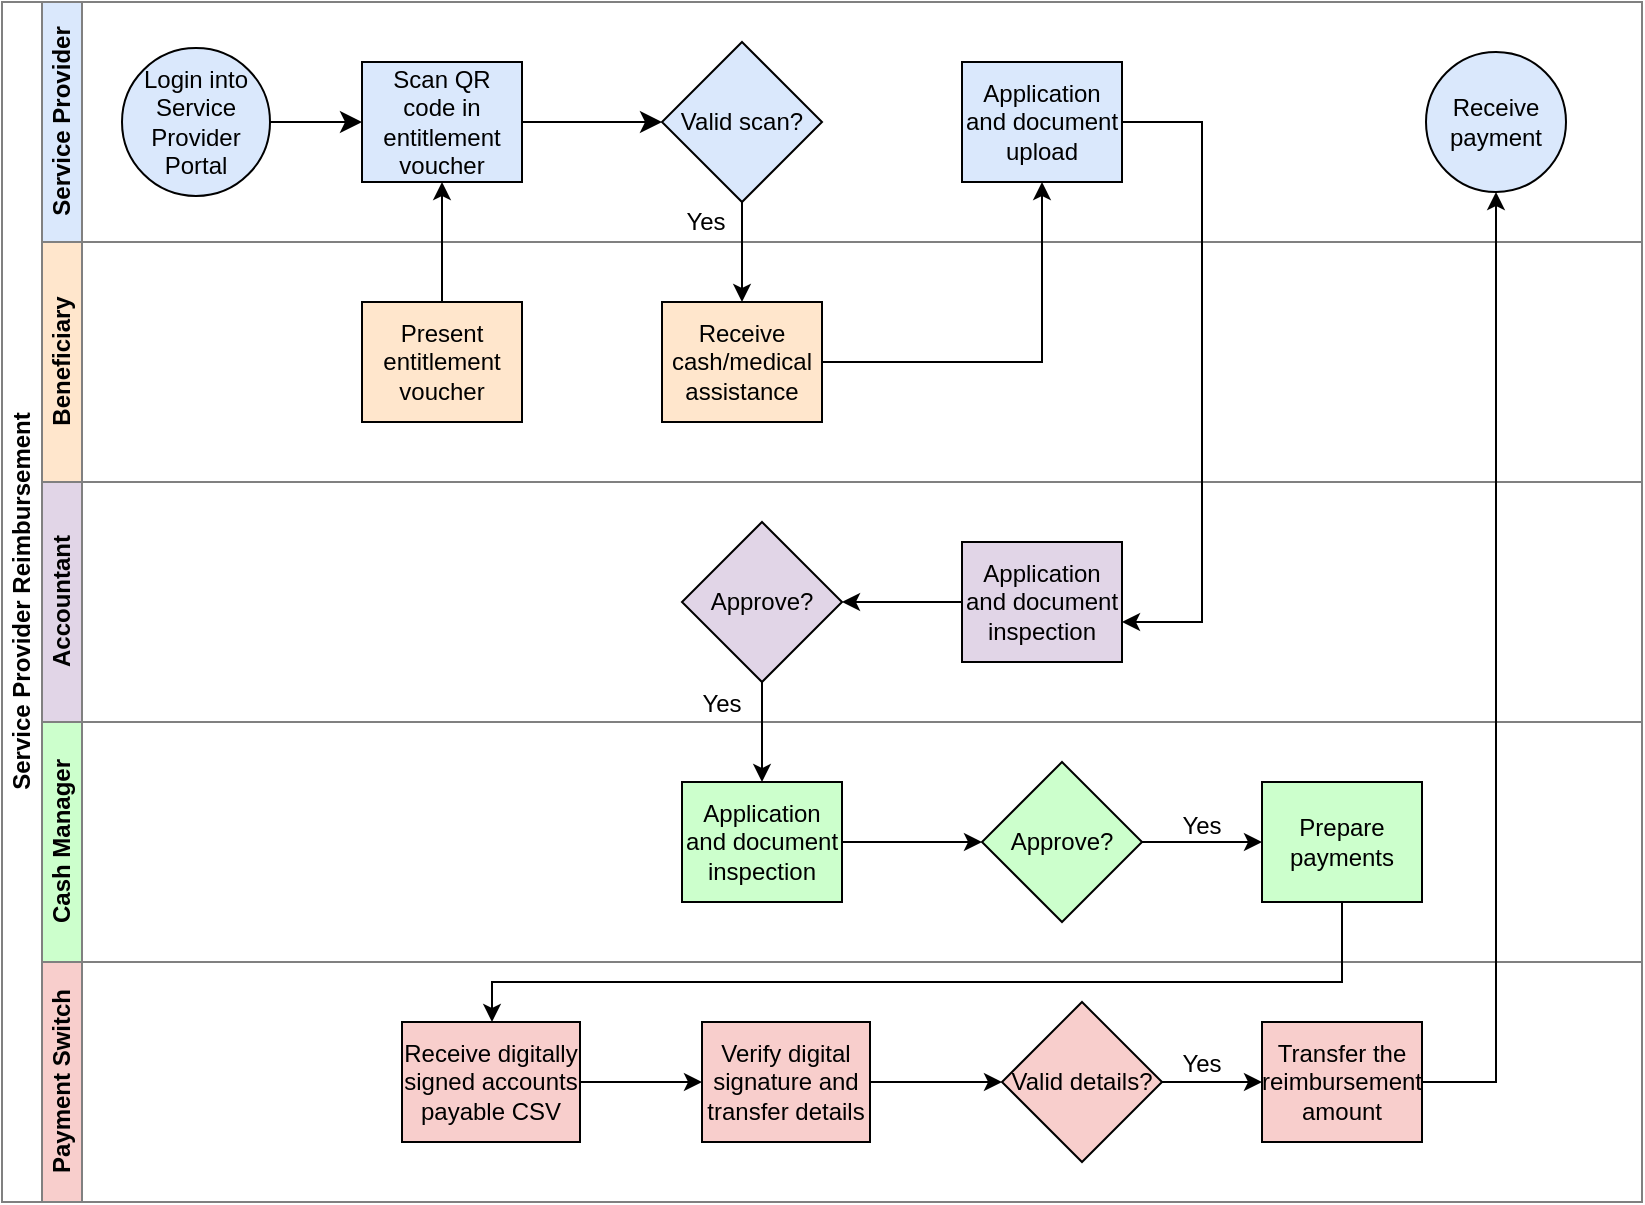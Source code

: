 <mxfile version="21.7.4" type="github">
  <diagram name="Page-1" id="q62bRp7j73unvZBwmudN">
    <mxGraphModel dx="880" dy="1546" grid="1" gridSize="10" guides="1" tooltips="1" connect="1" arrows="1" fold="1" page="1" pageScale="1" pageWidth="850" pageHeight="1100" math="0" shadow="0">
      <root>
        <mxCell id="0" />
        <mxCell id="1" parent="0" />
        <mxCell id="JUslkRQYs56KoztYHOo0-72" style="edgeStyle=orthogonalEdgeStyle;rounded=0;orthogonalLoop=1;jettySize=auto;html=1;exitX=1;exitY=0.5;exitDx=0;exitDy=0;entryX=0;entryY=0.5;entryDx=0;entryDy=0;" parent="1" source="JUslkRQYs56KoztYHOo0-69" edge="1">
          <mxGeometry relative="1" as="geometry">
            <mxPoint x="790" y="510" as="targetPoint" />
          </mxGeometry>
        </mxCell>
        <mxCell id="JUslkRQYs56KoztYHOo0-69" value="Valid details?" style="rhombus;whiteSpace=wrap;html=1;fontFamily=Helvetica;fontSize=12;fontColor=#000000;align=center;container=0;fillColor=#F8CECC;" parent="1" vertex="1">
          <mxGeometry x="660" y="470" width="80" height="80" as="geometry" />
        </mxCell>
        <mxCell id="oAgQb-vEMm98gggxlKGn-1" value="" style="group" vertex="1" connectable="0" parent="1">
          <mxGeometry x="160" y="-30" width="820" height="600" as="geometry" />
        </mxCell>
        <mxCell id="oAgQb-vEMm98gggxlKGn-2" value="Service Provider Reimbursement" style="swimlane;html=1;childLayout=stackLayout;resizeParent=1;resizeParentMax=0;horizontal=0;startSize=20;horizontalStack=0;fillColor=#FFFFFF;swimlaneFillColor=default;container=0;strokeColor=#808080;" vertex="1" parent="oAgQb-vEMm98gggxlKGn-1">
          <mxGeometry width="820" height="600" as="geometry" />
        </mxCell>
        <mxCell id="oAgQb-vEMm98gggxlKGn-3" value="Service Provider" style="swimlane;html=1;startSize=20;horizontal=0;fillColor=#dae8fc;strokeColor=#808080;labelBackgroundColor=none;swimlaneFillColor=#FFFFFF;container=0;" vertex="1" parent="oAgQb-vEMm98gggxlKGn-1">
          <mxGeometry x="20" width="800" height="120" as="geometry" />
        </mxCell>
        <mxCell id="oAgQb-vEMm98gggxlKGn-4" value="Application and document upload" style="rounded=0;whiteSpace=wrap;html=1;fontFamily=Helvetica;fontSize=12;align=center;container=0;fillColor=#dae8fc;strokeColor=#000000;" vertex="1" parent="oAgQb-vEMm98gggxlKGn-3">
          <mxGeometry x="460" y="30" width="80" height="60" as="geometry" />
        </mxCell>
        <mxCell id="oAgQb-vEMm98gggxlKGn-5" value="Valid scan?" style="rhombus;whiteSpace=wrap;html=1;fontFamily=Helvetica;fontSize=12;align=center;container=0;fillColor=#DAE8FC;strokeColor=#000000;" vertex="1" parent="oAgQb-vEMm98gggxlKGn-3">
          <mxGeometry x="310" y="20" width="80" height="80" as="geometry" />
        </mxCell>
        <mxCell id="oAgQb-vEMm98gggxlKGn-6" value="Yes" style="text;html=1;strokeColor=none;fillColor=none;align=center;verticalAlign=middle;whiteSpace=wrap;rounded=0;container=0;" vertex="1" parent="oAgQb-vEMm98gggxlKGn-3">
          <mxGeometry x="302" y="95" width="60" height="30" as="geometry" />
        </mxCell>
        <mxCell id="oAgQb-vEMm98gggxlKGn-7" value="Beneficiary" style="swimlane;html=1;startSize=20;horizontal=0;fillColor=#ffe6cc;strokeColor=#808080;swimlaneFillColor=#FFFFFF;container=0;" vertex="1" parent="oAgQb-vEMm98gggxlKGn-1">
          <mxGeometry x="20" y="120" width="800" height="120" as="geometry" />
        </mxCell>
        <mxCell id="oAgQb-vEMm98gggxlKGn-8" style="edgeStyle=orthogonalEdgeStyle;rounded=0;orthogonalLoop=1;jettySize=auto;html=1;exitX=0.5;exitY=0;exitDx=0;exitDy=0;" edge="1" parent="oAgQb-vEMm98gggxlKGn-7" source="oAgQb-vEMm98gggxlKGn-9">
          <mxGeometry relative="1" as="geometry">
            <mxPoint x="200" y="-30" as="targetPoint" />
          </mxGeometry>
        </mxCell>
        <mxCell id="oAgQb-vEMm98gggxlKGn-9" value="Present entitlement voucher" style="rounded=0;whiteSpace=wrap;html=1;fontFamily=Helvetica;fontSize=12;align=center;container=0;fillColor=#ffe6cc;strokeColor=#000000;" vertex="1" parent="oAgQb-vEMm98gggxlKGn-7">
          <mxGeometry x="160" y="30" width="80" height="60" as="geometry" />
        </mxCell>
        <mxCell id="oAgQb-vEMm98gggxlKGn-10" value="Receive cash/medical assistance" style="rounded=0;whiteSpace=wrap;html=1;fontFamily=Helvetica;fontSize=12;align=center;container=0;fillColor=#FFE6CC;strokeColor=#000000;" vertex="1" parent="oAgQb-vEMm98gggxlKGn-7">
          <mxGeometry x="310" y="30" width="80" height="60" as="geometry" />
        </mxCell>
        <mxCell id="oAgQb-vEMm98gggxlKGn-11" value="Accountant" style="swimlane;html=1;startSize=20;horizontal=0;fillColor=#e1d5e7;strokeColor=#808080;swimlaneFillColor=#FFFFFF;container=0;" vertex="1" parent="oAgQb-vEMm98gggxlKGn-1">
          <mxGeometry x="20" y="240" width="800" height="120" as="geometry" />
        </mxCell>
        <mxCell id="oAgQb-vEMm98gggxlKGn-12" style="edgeStyle=orthogonalEdgeStyle;rounded=0;orthogonalLoop=1;jettySize=auto;html=1;exitX=0;exitY=0.5;exitDx=0;exitDy=0;entryX=1;entryY=0.5;entryDx=0;entryDy=0;" edge="1" parent="oAgQb-vEMm98gggxlKGn-11" source="oAgQb-vEMm98gggxlKGn-13" target="oAgQb-vEMm98gggxlKGn-14">
          <mxGeometry relative="1" as="geometry" />
        </mxCell>
        <mxCell id="oAgQb-vEMm98gggxlKGn-13" value="Application and document inspection" style="rounded=0;whiteSpace=wrap;html=1;fontFamily=Helvetica;fontSize=12;align=center;container=0;fillColor=#e1d5e7;strokeColor=#000000;" vertex="1" parent="oAgQb-vEMm98gggxlKGn-11">
          <mxGeometry x="460" y="30" width="80" height="60" as="geometry" />
        </mxCell>
        <mxCell id="oAgQb-vEMm98gggxlKGn-14" value="Approve?" style="rhombus;whiteSpace=wrap;html=1;fontFamily=Helvetica;fontSize=12;align=center;container=0;fillColor=#e1d5e7;strokeColor=#000000;" vertex="1" parent="oAgQb-vEMm98gggxlKGn-11">
          <mxGeometry x="320" y="20" width="80" height="80" as="geometry" />
        </mxCell>
        <mxCell id="oAgQb-vEMm98gggxlKGn-15" value="Yes" style="text;html=1;strokeColor=none;fillColor=none;align=center;verticalAlign=middle;whiteSpace=wrap;rounded=0;container=0;" vertex="1" parent="oAgQb-vEMm98gggxlKGn-11">
          <mxGeometry x="310" y="96" width="60" height="30" as="geometry" />
        </mxCell>
        <mxCell id="oAgQb-vEMm98gggxlKGn-16" value="Cash Manager" style="swimlane;html=1;startSize=20;horizontal=0;swimlaneFillColor=#FFFFFF;fillColor=#CCFFCC;strokeColor=#808080;container=0;" vertex="1" parent="oAgQb-vEMm98gggxlKGn-1">
          <mxGeometry x="20" y="360" width="800" height="120" as="geometry">
            <mxRectangle x="20" y="360" width="430" height="40" as="alternateBounds" />
          </mxGeometry>
        </mxCell>
        <mxCell id="oAgQb-vEMm98gggxlKGn-17" style="edgeStyle=orthogonalEdgeStyle;rounded=0;orthogonalLoop=1;jettySize=auto;html=1;exitX=1;exitY=0.5;exitDx=0;exitDy=0;entryX=0;entryY=0.5;entryDx=0;entryDy=0;" edge="1" parent="oAgQb-vEMm98gggxlKGn-16" source="oAgQb-vEMm98gggxlKGn-18" target="oAgQb-vEMm98gggxlKGn-22">
          <mxGeometry relative="1" as="geometry" />
        </mxCell>
        <mxCell id="oAgQb-vEMm98gggxlKGn-18" value="Approve?" style="rhombus;whiteSpace=wrap;html=1;fontFamily=Helvetica;fontSize=12;fontColor=#000000;align=center;container=0;fillColor=#CCFFCC;" vertex="1" parent="oAgQb-vEMm98gggxlKGn-16">
          <mxGeometry x="470" y="20" width="80" height="80" as="geometry" />
        </mxCell>
        <mxCell id="oAgQb-vEMm98gggxlKGn-19" style="edgeStyle=orthogonalEdgeStyle;rounded=0;orthogonalLoop=1;jettySize=auto;html=1;exitX=1;exitY=0.5;exitDx=0;exitDy=0;" edge="1" parent="oAgQb-vEMm98gggxlKGn-16" source="oAgQb-vEMm98gggxlKGn-20">
          <mxGeometry relative="1" as="geometry">
            <mxPoint x="470" y="60" as="targetPoint" />
          </mxGeometry>
        </mxCell>
        <mxCell id="oAgQb-vEMm98gggxlKGn-20" value="Application and document inspection" style="rounded=0;whiteSpace=wrap;html=1;fontFamily=Helvetica;fontSize=12;fontColor=#000000;align=center;container=0;fillColor=#CCFFCC;" vertex="1" parent="oAgQb-vEMm98gggxlKGn-16">
          <mxGeometry x="320" y="30" width="80" height="60" as="geometry" />
        </mxCell>
        <mxCell id="oAgQb-vEMm98gggxlKGn-21" value="Yes" style="text;html=1;strokeColor=none;fillColor=none;align=center;verticalAlign=middle;whiteSpace=wrap;rounded=0;container=0;" vertex="1" parent="oAgQb-vEMm98gggxlKGn-16">
          <mxGeometry x="550" y="37" width="60" height="30" as="geometry" />
        </mxCell>
        <mxCell id="oAgQb-vEMm98gggxlKGn-22" value="Prepare payments" style="rounded=0;whiteSpace=wrap;html=1;fontFamily=Helvetica;fontSize=12;fontColor=#000000;align=center;container=0;fillColor=#CCFFCC;" vertex="1" parent="oAgQb-vEMm98gggxlKGn-16">
          <mxGeometry x="610" y="30" width="80" height="60" as="geometry" />
        </mxCell>
        <mxCell id="oAgQb-vEMm98gggxlKGn-23" value="Payment Switch" style="swimlane;html=1;startSize=20;horizontal=0;fillColor=#F8CECC;swimlaneFillColor=#FFFFFF;strokeColor=#808080;container=0;" vertex="1" parent="oAgQb-vEMm98gggxlKGn-1">
          <mxGeometry x="20" y="480" width="800" height="120" as="geometry" />
        </mxCell>
        <mxCell id="oAgQb-vEMm98gggxlKGn-24" value="Transfer the reimbursement amount" style="rounded=0;whiteSpace=wrap;html=1;fontFamily=Helvetica;fontSize=12;fontColor=#000000;align=center;container=0;fillColor=#F8CECC;" vertex="1" parent="oAgQb-vEMm98gggxlKGn-23">
          <mxGeometry x="610" y="30" width="80" height="60" as="geometry" />
        </mxCell>
        <mxCell id="oAgQb-vEMm98gggxlKGn-25" style="edgeStyle=orthogonalEdgeStyle;rounded=0;orthogonalLoop=1;jettySize=auto;html=1;exitX=1;exitY=0.5;exitDx=0;exitDy=0;" edge="1" parent="oAgQb-vEMm98gggxlKGn-23" source="oAgQb-vEMm98gggxlKGn-26">
          <mxGeometry relative="1" as="geometry">
            <mxPoint x="330" y="60" as="targetPoint" />
          </mxGeometry>
        </mxCell>
        <mxCell id="oAgQb-vEMm98gggxlKGn-26" value="Receive digitally signed accounts payable CSV" style="rounded=0;whiteSpace=wrap;html=1;fontFamily=Helvetica;fontSize=12;fontColor=#000000;align=center;container=0;fillColor=#F8CECC;" vertex="1" parent="oAgQb-vEMm98gggxlKGn-23">
          <mxGeometry x="180" y="30" width="89" height="60" as="geometry" />
        </mxCell>
        <mxCell id="oAgQb-vEMm98gggxlKGn-27" style="edgeStyle=orthogonalEdgeStyle;rounded=0;orthogonalLoop=1;jettySize=auto;html=1;exitX=1;exitY=0.5;exitDx=0;exitDy=0;" edge="1" parent="oAgQb-vEMm98gggxlKGn-23" source="oAgQb-vEMm98gggxlKGn-28">
          <mxGeometry relative="1" as="geometry">
            <mxPoint x="480" y="60" as="targetPoint" />
          </mxGeometry>
        </mxCell>
        <mxCell id="oAgQb-vEMm98gggxlKGn-28" value="Verify digital signature and transfer details" style="rounded=0;whiteSpace=wrap;html=1;fontFamily=Helvetica;fontSize=12;fontColor=#000000;align=center;container=0;fillColor=#F8CECC;" vertex="1" parent="oAgQb-vEMm98gggxlKGn-23">
          <mxGeometry x="330" y="30" width="84" height="60" as="geometry" />
        </mxCell>
        <mxCell id="oAgQb-vEMm98gggxlKGn-29" value="Yes" style="text;html=1;strokeColor=none;fillColor=none;align=center;verticalAlign=middle;whiteSpace=wrap;rounded=0;container=0;" vertex="1" parent="oAgQb-vEMm98gggxlKGn-23">
          <mxGeometry x="550" y="36" width="60" height="30" as="geometry" />
        </mxCell>
        <mxCell id="oAgQb-vEMm98gggxlKGn-30" value="Login into Service Provider Portal" style="ellipse;whiteSpace=wrap;html=1;container=0;fillColor=#dae8fc;strokeColor=#000000;" vertex="1" parent="oAgQb-vEMm98gggxlKGn-1">
          <mxGeometry x="60" y="23" width="74" height="74" as="geometry" />
        </mxCell>
        <mxCell id="oAgQb-vEMm98gggxlKGn-31" value="Scan QR code in entitlement voucher" style="rounded=0;whiteSpace=wrap;html=1;fontFamily=Helvetica;fontSize=12;align=center;container=0;fillColor=#dae8fc;strokeColor=#000000;" vertex="1" parent="oAgQb-vEMm98gggxlKGn-1">
          <mxGeometry x="180" y="30" width="80" height="60" as="geometry" />
        </mxCell>
        <mxCell id="oAgQb-vEMm98gggxlKGn-32" style="edgeStyle=none;curved=1;rounded=0;orthogonalLoop=1;jettySize=auto;html=1;exitX=1;exitY=0.5;exitDx=0;exitDy=0;entryX=0;entryY=0.5;entryDx=0;entryDy=0;fontSize=12;startSize=8;endSize=8;" edge="1" parent="oAgQb-vEMm98gggxlKGn-1" source="oAgQb-vEMm98gggxlKGn-30" target="oAgQb-vEMm98gggxlKGn-31">
          <mxGeometry relative="1" as="geometry" />
        </mxCell>
        <mxCell id="oAgQb-vEMm98gggxlKGn-33" value="Receive payment" style="ellipse;whiteSpace=wrap;html=1;container=0;fillColor=#dae8fc;strokeColor=#000000;" vertex="1" parent="oAgQb-vEMm98gggxlKGn-1">
          <mxGeometry x="712" y="25" width="70" height="70" as="geometry" />
        </mxCell>
        <mxCell id="oAgQb-vEMm98gggxlKGn-34" value="" style="edgeStyle=none;curved=1;rounded=0;orthogonalLoop=1;jettySize=auto;html=1;exitX=1;exitY=0.5;exitDx=0;exitDy=0;entryX=0;entryY=0.5;entryDx=0;entryDy=0;fontSize=12;startSize=8;endSize=8;" edge="1" parent="oAgQb-vEMm98gggxlKGn-1" source="oAgQb-vEMm98gggxlKGn-31" target="oAgQb-vEMm98gggxlKGn-5">
          <mxGeometry relative="1" as="geometry">
            <mxPoint x="380" y="180" as="sourcePoint" />
            <mxPoint x="560" y="180" as="targetPoint" />
          </mxGeometry>
        </mxCell>
        <mxCell id="oAgQb-vEMm98gggxlKGn-35" style="edgeStyle=orthogonalEdgeStyle;rounded=0;orthogonalLoop=1;jettySize=auto;html=1;" edge="1" parent="oAgQb-vEMm98gggxlKGn-1" source="oAgQb-vEMm98gggxlKGn-4">
          <mxGeometry relative="1" as="geometry">
            <mxPoint x="560" y="310" as="targetPoint" />
            <Array as="points">
              <mxPoint x="600" y="60" />
              <mxPoint x="600" y="310" />
            </Array>
          </mxGeometry>
        </mxCell>
        <mxCell id="oAgQb-vEMm98gggxlKGn-36" style="edgeStyle=orthogonalEdgeStyle;rounded=0;orthogonalLoop=1;jettySize=auto;html=1;exitX=0.5;exitY=1;exitDx=0;exitDy=0;" edge="1" parent="oAgQb-vEMm98gggxlKGn-1" source="oAgQb-vEMm98gggxlKGn-14" target="oAgQb-vEMm98gggxlKGn-20">
          <mxGeometry relative="1" as="geometry" />
        </mxCell>
        <mxCell id="oAgQb-vEMm98gggxlKGn-37" style="edgeStyle=orthogonalEdgeStyle;rounded=0;orthogonalLoop=1;jettySize=auto;html=1;exitX=1;exitY=0.5;exitDx=0;exitDy=0;entryX=0.5;entryY=1;entryDx=0;entryDy=0;" edge="1" parent="oAgQb-vEMm98gggxlKGn-1" source="oAgQb-vEMm98gggxlKGn-24" target="oAgQb-vEMm98gggxlKGn-33">
          <mxGeometry relative="1" as="geometry" />
        </mxCell>
        <mxCell id="oAgQb-vEMm98gggxlKGn-38" style="edgeStyle=orthogonalEdgeStyle;rounded=0;orthogonalLoop=1;jettySize=auto;html=1;exitX=0.5;exitY=1;exitDx=0;exitDy=0;" edge="1" parent="oAgQb-vEMm98gggxlKGn-1" source="oAgQb-vEMm98gggxlKGn-22" target="oAgQb-vEMm98gggxlKGn-26">
          <mxGeometry relative="1" as="geometry">
            <Array as="points">
              <mxPoint x="670" y="490" />
              <mxPoint x="245" y="490" />
            </Array>
          </mxGeometry>
        </mxCell>
        <mxCell id="oAgQb-vEMm98gggxlKGn-39" style="edgeStyle=orthogonalEdgeStyle;rounded=0;orthogonalLoop=1;jettySize=auto;html=1;exitX=0.5;exitY=1;exitDx=0;exitDy=0;entryX=0.5;entryY=0;entryDx=0;entryDy=0;" edge="1" parent="oAgQb-vEMm98gggxlKGn-1" source="oAgQb-vEMm98gggxlKGn-5" target="oAgQb-vEMm98gggxlKGn-10">
          <mxGeometry relative="1" as="geometry" />
        </mxCell>
        <mxCell id="oAgQb-vEMm98gggxlKGn-40" style="edgeStyle=orthogonalEdgeStyle;rounded=0;orthogonalLoop=1;jettySize=auto;html=1;exitX=1;exitY=0.5;exitDx=0;exitDy=0;entryX=0.5;entryY=1;entryDx=0;entryDy=0;" edge="1" parent="oAgQb-vEMm98gggxlKGn-1" source="oAgQb-vEMm98gggxlKGn-10" target="oAgQb-vEMm98gggxlKGn-4">
          <mxGeometry relative="1" as="geometry" />
        </mxCell>
        <mxCell id="oAgQb-vEMm98gggxlKGn-41" style="edgeStyle=orthogonalEdgeStyle;rounded=0;orthogonalLoop=1;jettySize=auto;html=1;exitX=1;exitY=0.5;exitDx=0;exitDy=0;entryX=0;entryY=0.5;entryDx=0;entryDy=0;" edge="1" parent="1" source="oAgQb-vEMm98gggxlKGn-42" target="oAgQb-vEMm98gggxlKGn-24">
          <mxGeometry relative="1" as="geometry" />
        </mxCell>
        <mxCell id="oAgQb-vEMm98gggxlKGn-42" value="Valid details?" style="rhombus;whiteSpace=wrap;html=1;fontFamily=Helvetica;fontSize=12;fontColor=#000000;align=center;container=0;fillColor=#F8CECC;" vertex="1" parent="1">
          <mxGeometry x="660" y="470" width="80" height="80" as="geometry" />
        </mxCell>
      </root>
    </mxGraphModel>
  </diagram>
</mxfile>
